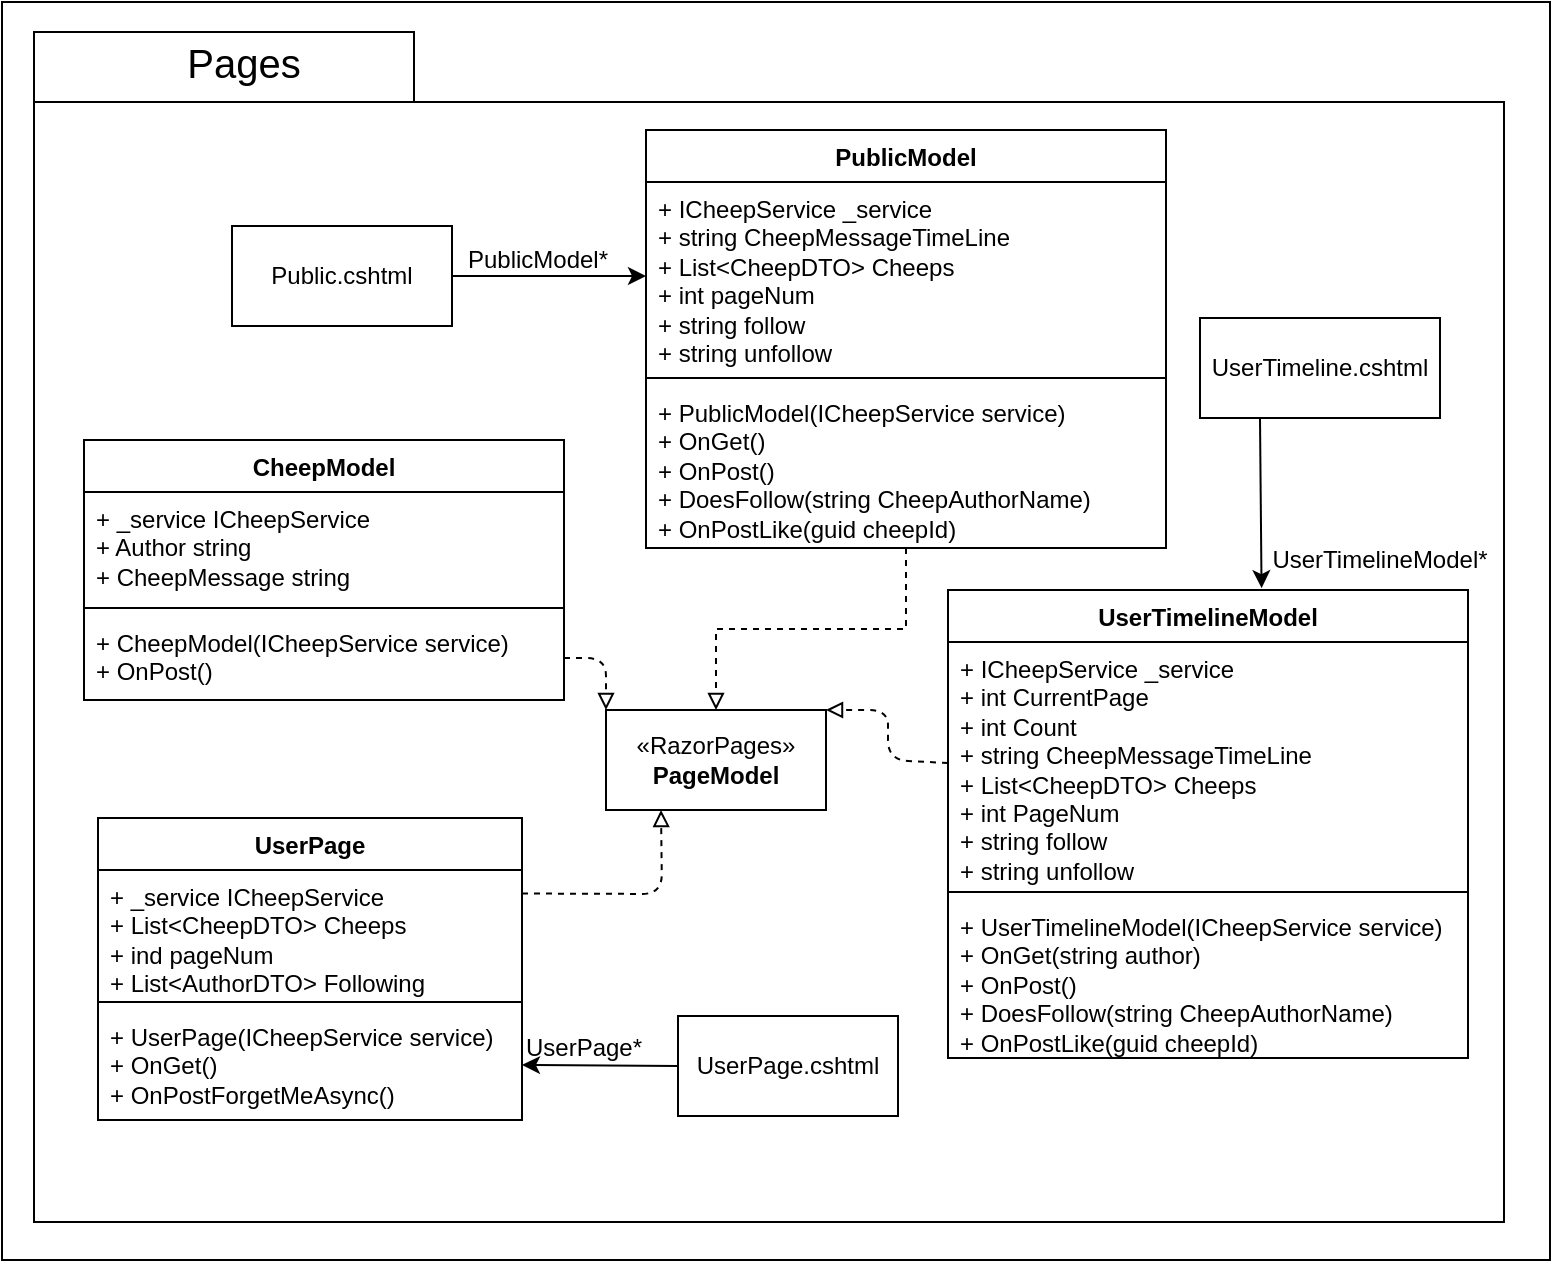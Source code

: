 <mxfile>
    <diagram id="UEx_IOLg0ZsNxRGCnxRx" name="Page-1">
        <mxGraphModel dx="85" dy="-1486" grid="0" gridSize="10" guides="1" tooltips="1" connect="1" arrows="1" fold="1" page="1" pageScale="1" pageWidth="850" pageHeight="1100" background="#ffffff" math="0" shadow="0">
            <root>
                <mxCell id="0"/>
                <mxCell id="1" parent="0"/>
                <mxCell id="34" value="" style="rounded=0;whiteSpace=wrap;html=1;fillColor=none;" vertex="1" parent="1">
                    <mxGeometry x="892" y="2256" width="774" height="629" as="geometry"/>
                </mxCell>
                <mxCell id="2" value="" style="shape=folder;fontStyle=1;spacingTop=10;tabWidth=190;tabHeight=35;tabPosition=left;html=1;fillColor=none;strokeColor=#000000;" vertex="1" parent="1">
                    <mxGeometry x="908" y="2271" width="735" height="595" as="geometry"/>
                </mxCell>
                <mxCell id="3" value="&lt;font color=&quot;#000000&quot; style=&quot;font-size: 20px;&quot;&gt;Pages&lt;/font&gt;" style="text;html=1;strokeColor=none;fillColor=none;align=center;verticalAlign=middle;whiteSpace=wrap;rounded=0;" vertex="1" parent="1">
                    <mxGeometry x="983" y="2271" width="60" height="30" as="geometry"/>
                </mxCell>
                <mxCell id="4" style="edgeStyle=none;html=1;exitX=1;exitY=0.5;exitDx=0;exitDy=0;entryX=0;entryY=0.5;entryDx=0;entryDy=0;strokeColor=#000000;" edge="1" parent="1" source="5" target="26">
                    <mxGeometry relative="1" as="geometry"/>
                </mxCell>
                <mxCell id="5" value="&lt;font color=&quot;#000000&quot;&gt;Public.cshtml&lt;/font&gt;" style="html=1;whiteSpace=wrap;strokeColor=#000000;fillColor=none;" vertex="1" parent="1">
                    <mxGeometry x="1007" y="2368" width="110" height="50" as="geometry"/>
                </mxCell>
                <mxCell id="6" style="edgeStyle=none;html=1;exitX=0;exitY=0.5;exitDx=0;exitDy=0;entryX=1;entryY=0.5;entryDx=0;entryDy=0;strokeColor=#000000;endArrow=classic;endFill=1;" edge="1" parent="1" source="7" target="18">
                    <mxGeometry relative="1" as="geometry"/>
                </mxCell>
                <mxCell id="7" value="&lt;font color=&quot;#000000&quot;&gt;UserPage.cshtml&lt;/font&gt;" style="html=1;whiteSpace=wrap;fillColor=none;strokeColor=#000000;" vertex="1" parent="1">
                    <mxGeometry x="1230" y="2763" width="110" height="50" as="geometry"/>
                </mxCell>
                <mxCell id="8" style="edgeStyle=none;html=1;exitX=0.25;exitY=1;exitDx=0;exitDy=0;entryX=0.603;entryY=-0.004;entryDx=0;entryDy=0;entryPerimeter=0;strokeColor=#000000;" edge="1" parent="1" source="9" target="19">
                    <mxGeometry relative="1" as="geometry"/>
                </mxCell>
                <mxCell id="9" value="&lt;font color=&quot;#000000&quot;&gt;UserTimeline.cshtml&lt;/font&gt;" style="html=1;whiteSpace=wrap;fillColor=none;strokeColor=#000000;" vertex="1" parent="1">
                    <mxGeometry x="1491" y="2414" width="120" height="50" as="geometry"/>
                </mxCell>
                <mxCell id="10" value="&lt;font color=&quot;#000000&quot;&gt;CheepModel&lt;/font&gt;" style="swimlane;fontStyle=1;align=center;verticalAlign=top;childLayout=stackLayout;horizontal=1;startSize=26;horizontalStack=0;resizeParent=1;resizeParentMax=0;resizeLast=0;collapsible=1;marginBottom=0;whiteSpace=wrap;html=1;strokeColor=#000000;fillColor=none;" vertex="1" parent="1">
                    <mxGeometry x="933" y="2475" width="240" height="130" as="geometry"/>
                </mxCell>
                <mxCell id="11" value="&lt;font color=&quot;#000000&quot;&gt;+ _service ICheepService&lt;br&gt;+ Author string&lt;br&gt;+ CheepMessage string&lt;/font&gt;" style="text;strokeColor=none;fillColor=none;align=left;verticalAlign=top;spacingLeft=4;spacingRight=4;overflow=hidden;rotatable=0;points=[[0,0.5],[1,0.5]];portConstraint=eastwest;whiteSpace=wrap;html=1;" vertex="1" parent="10">
                    <mxGeometry y="26" width="240" height="54" as="geometry"/>
                </mxCell>
                <mxCell id="12" value="" style="line;strokeWidth=1;fillColor=none;align=left;verticalAlign=middle;spacingTop=-1;spacingLeft=3;spacingRight=3;rotatable=0;labelPosition=right;points=[];portConstraint=eastwest;strokeColor=inherit;" vertex="1" parent="10">
                    <mxGeometry y="80" width="240" height="8" as="geometry"/>
                </mxCell>
                <mxCell id="13" value="&lt;font color=&quot;#000000&quot;&gt;+ CheepModel(ICheepService service)&lt;br&gt;+ OnPost()&lt;/font&gt;" style="text;strokeColor=none;fillColor=none;align=left;verticalAlign=top;spacingLeft=4;spacingRight=4;overflow=hidden;rotatable=0;points=[[0,0.5],[1,0.5]];portConstraint=eastwest;whiteSpace=wrap;html=1;" vertex="1" parent="10">
                    <mxGeometry y="88" width="240" height="42" as="geometry"/>
                </mxCell>
                <mxCell id="14" style="edgeStyle=none;html=1;exitX=1;exitY=0.25;exitDx=0;exitDy=0;entryX=0.25;entryY=1;entryDx=0;entryDy=0;strokeColor=#000000;endArrow=block;endFill=0;dashed=1;" edge="1" parent="1" source="15" target="23">
                    <mxGeometry relative="1" as="geometry">
                        <Array as="points">
                            <mxPoint x="1222" y="2702"/>
                        </Array>
                    </mxGeometry>
                </mxCell>
                <mxCell id="15" value="&lt;font color=&quot;#000000&quot;&gt;UserPage&lt;/font&gt;" style="swimlane;fontStyle=1;align=center;verticalAlign=top;childLayout=stackLayout;horizontal=1;startSize=26;horizontalStack=0;resizeParent=1;resizeParentMax=0;resizeLast=0;collapsible=1;marginBottom=0;whiteSpace=wrap;html=1;fillColor=none;strokeColor=#000000;" vertex="1" parent="1">
                    <mxGeometry x="940" y="2664" width="212" height="151" as="geometry"/>
                </mxCell>
                <mxCell id="16" value="&lt;font color=&quot;#000000&quot;&gt;+ _service ICheepService&lt;br&gt;+ List&amp;lt;CheepDTO&amp;gt; Cheeps&lt;br&gt;+ ind pageNum&lt;br&gt;+ List&amp;lt;AuthorDTO&amp;gt; Following&lt;br&gt;&lt;/font&gt;" style="text;strokeColor=none;fillColor=none;align=left;verticalAlign=top;spacingLeft=4;spacingRight=4;overflow=hidden;rotatable=0;points=[[0,0.5],[1,0.5]];portConstraint=eastwest;whiteSpace=wrap;html=1;" vertex="1" parent="15">
                    <mxGeometry y="26" width="212" height="62" as="geometry"/>
                </mxCell>
                <mxCell id="17" value="" style="line;strokeWidth=1;fillColor=none;align=left;verticalAlign=middle;spacingTop=-1;spacingLeft=3;spacingRight=3;rotatable=0;labelPosition=right;points=[];portConstraint=eastwest;strokeColor=inherit;" vertex="1" parent="15">
                    <mxGeometry y="88" width="212" height="8" as="geometry"/>
                </mxCell>
                <mxCell id="18" value="&lt;font color=&quot;#000000&quot;&gt;+ UserPage(ICheepService service)&lt;br&gt;+ OnGet()&lt;br&gt;+ OnPostForgetMeAsync()&lt;br&gt;&lt;/font&gt;" style="text;strokeColor=none;fillColor=none;align=left;verticalAlign=top;spacingLeft=4;spacingRight=4;overflow=hidden;rotatable=0;points=[[0,0.5],[1,0.5]];portConstraint=eastwest;whiteSpace=wrap;html=1;" vertex="1" parent="15">
                    <mxGeometry y="96" width="212" height="55" as="geometry"/>
                </mxCell>
                <mxCell id="19" value="&lt;font color=&quot;#000000&quot;&gt;UserTimelineModel&lt;/font&gt;" style="swimlane;fontStyle=1;align=center;verticalAlign=top;childLayout=stackLayout;horizontal=1;startSize=26;horizontalStack=0;resizeParent=1;resizeParentMax=0;resizeLast=0;collapsible=1;marginBottom=0;whiteSpace=wrap;html=1;strokeColor=#000000;fillColor=none;" vertex="1" parent="1">
                    <mxGeometry x="1365" y="2550" width="260" height="234" as="geometry"/>
                </mxCell>
                <mxCell id="20" value="&lt;font color=&quot;#000000&quot;&gt;+&amp;nbsp;&lt;/font&gt;&lt;span style=&quot;color: rgb(0, 0, 0);&quot;&gt;ICheepService&amp;nbsp;&lt;/span&gt;&lt;font color=&quot;#000000&quot;&gt;_service&lt;br&gt;+ int CurrentPage&lt;br&gt;+ int Count&lt;br&gt;+ string CheepMessageTimeLine&lt;br&gt;+ List&amp;lt;CheepDTO&amp;gt; Cheeps&lt;br&gt;+ int PageNum&lt;br&gt;+ string follow&lt;br&gt;+ string unfollow&lt;br&gt;&lt;/font&gt;" style="text;strokeColor=none;fillColor=none;align=left;verticalAlign=top;spacingLeft=4;spacingRight=4;overflow=hidden;rotatable=0;points=[[0,0.5],[1,0.5]];portConstraint=eastwest;whiteSpace=wrap;html=1;" vertex="1" parent="19">
                    <mxGeometry y="26" width="260" height="121" as="geometry"/>
                </mxCell>
                <mxCell id="21" value="" style="line;strokeWidth=1;fillColor=none;align=left;verticalAlign=middle;spacingTop=-1;spacingLeft=3;spacingRight=3;rotatable=0;labelPosition=right;points=[];portConstraint=eastwest;strokeColor=inherit;" vertex="1" parent="19">
                    <mxGeometry y="147" width="260" height="8" as="geometry"/>
                </mxCell>
                <mxCell id="22" value="&lt;font color=&quot;#000000&quot;&gt;+ UserTimelineModel(ICheepService service)&lt;br&gt;+ OnGet(string author)&lt;br&gt;+ OnPost()&lt;br&gt;+ DoesFollow(string CheepAuthorName)&lt;br&gt;+ OnPostLike(guid cheepId)&lt;br&gt;&lt;/font&gt;" style="text;strokeColor=none;fillColor=none;align=left;verticalAlign=top;spacingLeft=4;spacingRight=4;overflow=hidden;rotatable=0;points=[[0,0.5],[1,0.5]];portConstraint=eastwest;whiteSpace=wrap;html=1;" vertex="1" parent="19">
                    <mxGeometry y="155" width="260" height="79" as="geometry"/>
                </mxCell>
                <mxCell id="23" value="&lt;font color=&quot;#000000&quot;&gt;«RazorPages»&lt;br&gt;&lt;b&gt;PageModel&lt;/b&gt;&lt;/font&gt;" style="html=1;whiteSpace=wrap;fillColor=none;strokeColor=#000000;" vertex="1" parent="1">
                    <mxGeometry x="1194" y="2610" width="110" height="50" as="geometry"/>
                </mxCell>
                <mxCell id="24" style="edgeStyle=orthogonalEdgeStyle;rounded=0;orthogonalLoop=1;jettySize=auto;html=1;entryX=0.5;entryY=0;entryDx=0;entryDy=0;endArrow=block;endFill=0;strokeColor=#000000;dashed=1;" edge="1" parent="1" source="25" target="23">
                    <mxGeometry relative="1" as="geometry"/>
                </mxCell>
                <mxCell id="25" value="&lt;font color=&quot;#000000&quot;&gt;PublicModel&lt;/font&gt;" style="swimlane;fontStyle=1;align=center;verticalAlign=top;childLayout=stackLayout;horizontal=1;startSize=26;horizontalStack=0;resizeParent=1;resizeParentMax=0;resizeLast=0;collapsible=1;marginBottom=0;whiteSpace=wrap;html=1;strokeColor=#000000;fillColor=none;" vertex="1" parent="1">
                    <mxGeometry x="1214" y="2320" width="260" height="209" as="geometry"/>
                </mxCell>
                <mxCell id="26" value="&lt;font color=&quot;#000000&quot;&gt;+&amp;nbsp;&lt;/font&gt;&lt;span style=&quot;color: rgb(0, 0, 0);&quot;&gt;ICheepService&amp;nbsp;&lt;/span&gt;&lt;font color=&quot;#000000&quot;&gt;_service&lt;br&gt;+&amp;nbsp;&lt;/font&gt;&lt;span style=&quot;color: rgb(0, 0, 0);&quot;&gt;string&amp;nbsp;&lt;/span&gt;&lt;font color=&quot;#000000&quot;&gt;CheepMessageTimeLine&lt;br&gt;+ List&amp;lt;CheepDTO&amp;gt; Cheeps&lt;br&gt;+ int pageNum&lt;br&gt;+ string follow&lt;br&gt;+ string unfollow&lt;br&gt;&lt;/font&gt;" style="text;strokeColor=none;fillColor=none;align=left;verticalAlign=top;spacingLeft=4;spacingRight=4;overflow=hidden;rotatable=0;points=[[0,0.5],[1,0.5]];portConstraint=eastwest;whiteSpace=wrap;html=1;" vertex="1" parent="25">
                    <mxGeometry y="26" width="260" height="94" as="geometry"/>
                </mxCell>
                <mxCell id="27" value="" style="line;strokeWidth=1;fillColor=none;align=left;verticalAlign=middle;spacingTop=-1;spacingLeft=3;spacingRight=3;rotatable=0;labelPosition=right;points=[];portConstraint=eastwest;strokeColor=inherit;" vertex="1" parent="25">
                    <mxGeometry y="120" width="260" height="8" as="geometry"/>
                </mxCell>
                <mxCell id="28" value="&lt;font color=&quot;#000000&quot;&gt;+ PublicModel(ICheepService service)&lt;br&gt;+ OnGet()&lt;br&gt;+ OnPost()&lt;br&gt;+ DoesFollow(string CheepAuthorName)&lt;br&gt;+ OnPostLike(guid cheepId)&lt;br&gt;&lt;/font&gt;" style="text;strokeColor=none;fillColor=none;align=left;verticalAlign=top;spacingLeft=4;spacingRight=4;overflow=hidden;rotatable=0;points=[[0,0.5],[1,0.5]];portConstraint=eastwest;whiteSpace=wrap;html=1;" vertex="1" parent="25">
                    <mxGeometry y="128" width="260" height="81" as="geometry"/>
                </mxCell>
                <mxCell id="29" value="&lt;font color=&quot;#000000&quot;&gt;UserPage*&lt;/font&gt;" style="text;html=1;strokeColor=none;fillColor=none;align=center;verticalAlign=middle;whiteSpace=wrap;rounded=0;" vertex="1" parent="1">
                    <mxGeometry x="1153" y="2764" width="60" height="30" as="geometry"/>
                </mxCell>
                <mxCell id="30" value="&lt;font color=&quot;#000000&quot;&gt;UserTimelineModel*&lt;/font&gt;" style="text;html=1;strokeColor=none;fillColor=none;align=center;verticalAlign=middle;whiteSpace=wrap;rounded=0;" vertex="1" parent="1">
                    <mxGeometry x="1551" y="2520" width="60" height="30" as="geometry"/>
                </mxCell>
                <mxCell id="31" value="&lt;font color=&quot;#000000&quot;&gt;PublicModel*&lt;/font&gt;" style="text;html=1;strokeColor=none;fillColor=none;align=center;verticalAlign=middle;whiteSpace=wrap;rounded=0;" vertex="1" parent="1">
                    <mxGeometry x="1130" y="2370" width="60" height="30" as="geometry"/>
                </mxCell>
                <mxCell id="32" style="edgeStyle=none;html=1;exitX=1;exitY=0.5;exitDx=0;exitDy=0;entryX=0;entryY=0;entryDx=0;entryDy=0;strokeColor=#000000;endArrow=block;endFill=0;dashed=1;" edge="1" parent="1" source="13" target="23">
                    <mxGeometry relative="1" as="geometry">
                        <Array as="points">
                            <mxPoint x="1194" y="2584"/>
                        </Array>
                    </mxGeometry>
                </mxCell>
                <mxCell id="33" style="edgeStyle=none;html=1;exitX=0;exitY=0.5;exitDx=0;exitDy=0;entryX=1;entryY=0;entryDx=0;entryDy=0;strokeColor=#000000;endArrow=block;endFill=0;dashed=1;" edge="1" parent="1" source="20" target="23">
                    <mxGeometry relative="1" as="geometry">
                        <Array as="points">
                            <mxPoint x="1335" y="2635"/>
                            <mxPoint x="1335" y="2610"/>
                        </Array>
                    </mxGeometry>
                </mxCell>
            </root>
        </mxGraphModel>
    </diagram>
</mxfile>